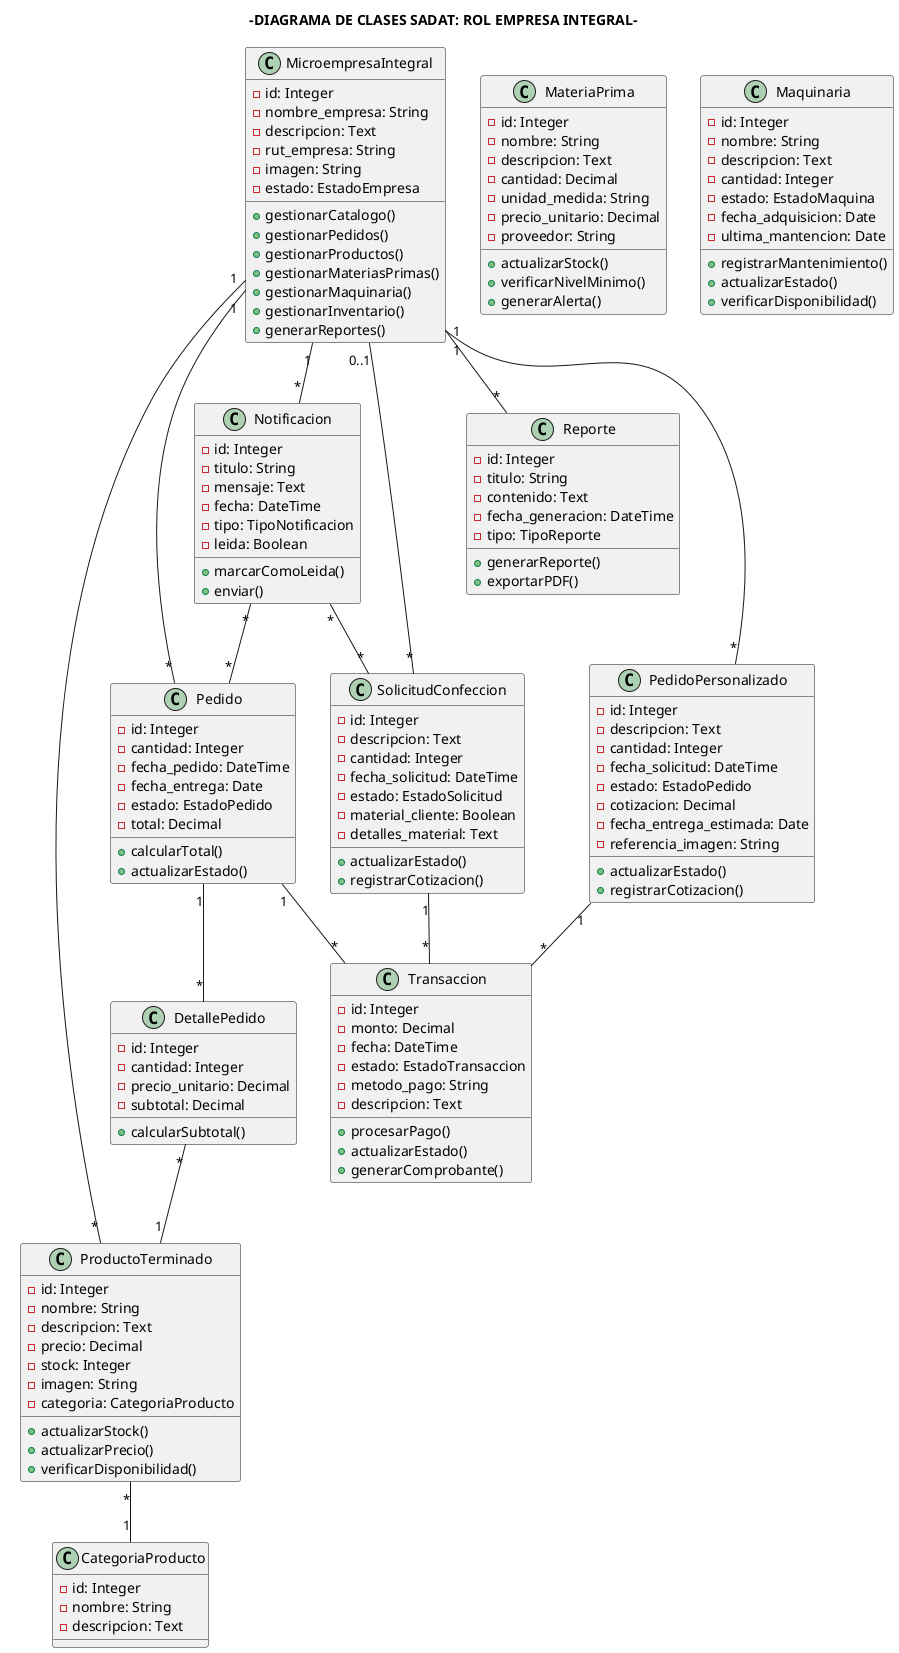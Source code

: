@startuml
title -DIAGRAMA DE CLASES SADAT: ROL EMPRESA INTEGRAL-

class MicroempresaIntegral {
  -id: Integer
  -nombre_empresa: String
  -descripcion: Text
  -rut_empresa: String
  -imagen: String
  -estado: EstadoEmpresa
  +gestionarCatalogo()
  +gestionarPedidos()
  +gestionarProductos()
  +gestionarMateriasPrimas()
  +gestionarMaquinaria()
  +gestionarInventario()
  +generarReportes()
}

class CategoriaProducto {
  -id: Integer
  -nombre: String
  -descripcion: Text
}

class ProductoTerminado {
  -id: Integer
  -nombre: String
  -descripcion: Text
  -precio: Decimal
  -stock: Integer
  -imagen: String
  -categoria: CategoriaProducto
  +actualizarStock()
  +actualizarPrecio()
  +verificarDisponibilidad()
}

class Pedido {
  -id: Integer
  -cantidad: Integer
  -fecha_pedido: DateTime
  -fecha_entrega: Date
  -estado: EstadoPedido
  -total: Decimal
  +calcularTotal()
  +actualizarEstado()
}

class DetallePedido {
  -id: Integer
  -cantidad: Integer
  -precio_unitario: Decimal
  -subtotal: Decimal
  +calcularSubtotal()
}

class PedidoPersonalizado {
  -id: Integer
  -descripcion: Text
  -cantidad: Integer
  -fecha_solicitud: DateTime
  -estado: EstadoPedido
  -cotizacion: Decimal
  -fecha_entrega_estimada: Date
  -referencia_imagen: String
  +actualizarEstado()
  +registrarCotizacion()
}

class SolicitudConfeccion {
  -id: Integer
  -descripcion: Text
  -cantidad: Integer
  -fecha_solicitud: DateTime
  -estado: EstadoSolicitud
  -material_cliente: Boolean
  -detalles_material: Text
  +actualizarEstado()
  +registrarCotizacion()
}

class Notificacion {
  -id: Integer
  -titulo: String
  -mensaje: Text
  -fecha: DateTime
  -tipo: TipoNotificacion
  -leida: Boolean
  +marcarComoLeida()
  +enviar()
}

class Transaccion {
  -id: Integer
  -monto: Decimal
  -fecha: DateTime
  -estado: EstadoTransaccion
  -metodo_pago: String
  -descripcion: Text
  +procesarPago()
  +actualizarEstado()
  +generarComprobante()
}

class MateriaPrima {
  -id: Integer
  -nombre: String
  -descripcion: Text
  -cantidad: Decimal
  -unidad_medida: String
  -precio_unitario: Decimal
  -proveedor: String
  +actualizarStock()
  +verificarNivelMinimo()
  +generarAlerta()
}

class Maquinaria {
  -id: Integer
  -nombre: String
  -descripcion: Text
  -cantidad: Integer
  -estado: EstadoMaquina
  -fecha_adquisicion: Date
  -ultima_mantencion: Date
  +registrarMantenimiento()
  +actualizarEstado()
  +verificarDisponibilidad()
}

class Reporte {
  -id: Integer
  -titulo: String
  -contenido: Text
  -fecha_generacion: DateTime
  -tipo: TipoReporte
  +generarReporte()
  +exportarPDF()
}

MicroempresaIntegral "1" -- "*" ProductoTerminado
ProductoTerminado "*" -- "1" CategoriaProducto

MicroempresaIntegral "1" -- "*" Pedido
Pedido "1" -- "*" DetallePedido
DetallePedido "*" -- "1" ProductoTerminado

MicroempresaIntegral "1" -- "*" PedidoPersonalizado
SolicitudConfeccion "*" -- "0..1" MicroempresaIntegral

MicroempresaIntegral "1" -- "*" Notificacion
Notificacion "*" -- "*" Pedido
Notificacion "*" -- "*" SolicitudConfeccion

Pedido "1" -- "*" Transaccion
PedidoPersonalizado "1" -- "*" Transaccion
SolicitudConfeccion "1" -- "*" Transaccion

MicroempresaIntegral "1" -- "*" Reporte

@enduml